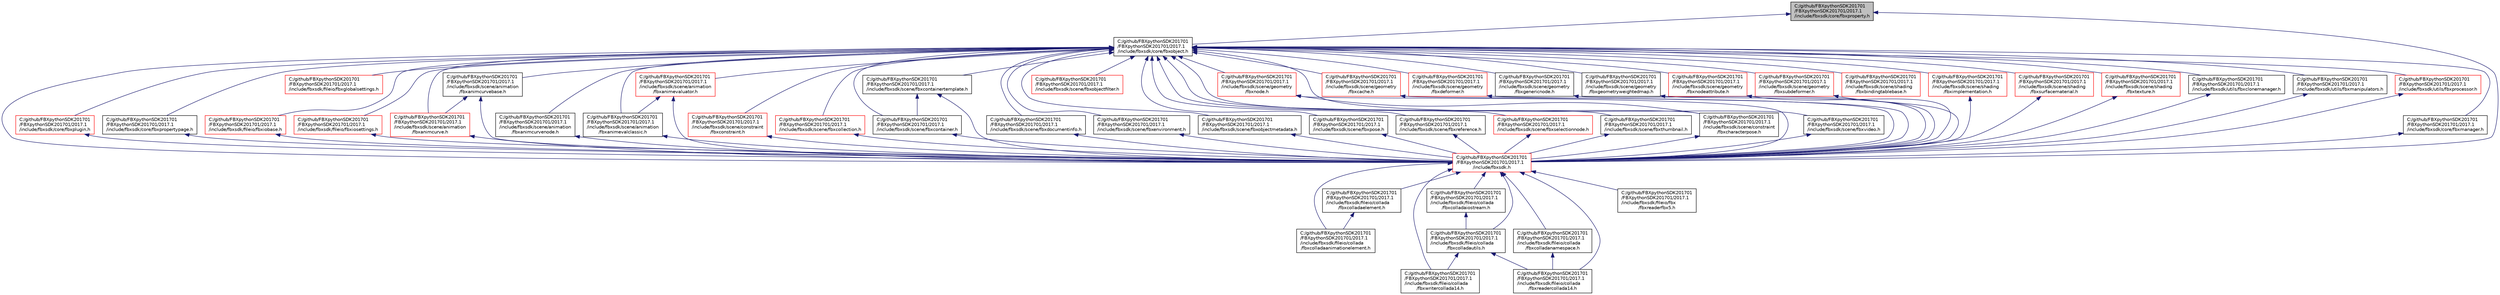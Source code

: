 digraph "C:/github/FBXpythonSDK201701/FBXpythonSDK201701/2017.1/include/fbxsdk/core/fbxproperty.h"
{
  edge [fontname="Helvetica",fontsize="10",labelfontname="Helvetica",labelfontsize="10"];
  node [fontname="Helvetica",fontsize="10",shape=record];
  Node46 [label="C:/github/FBXpythonSDK201701\l/FBXpythonSDK201701/2017.1\l/include/fbxsdk/core/fbxproperty.h",height=0.2,width=0.4,color="black", fillcolor="grey75", style="filled", fontcolor="black"];
  Node46 -> Node47 [dir="back",color="midnightblue",fontsize="10",style="solid",fontname="Helvetica"];
  Node47 [label="C:/github/FBXpythonSDK201701\l/FBXpythonSDK201701/2017.1\l/include/fbxsdk/core/fbxobject.h",height=0.2,width=0.4,color="black", fillcolor="white", style="filled",URL="$fbxobject_8h.html"];
  Node47 -> Node48 [dir="back",color="midnightblue",fontsize="10",style="solid",fontname="Helvetica"];
  Node48 [label="C:/github/FBXpythonSDK201701\l/FBXpythonSDK201701/2017.1\l/include/fbxsdk/core/fbxmanager.h",height=0.2,width=0.4,color="black", fillcolor="white", style="filled",URL="$fbxmanager_8h.html"];
  Node48 -> Node49 [dir="back",color="midnightblue",fontsize="10",style="solid",fontname="Helvetica"];
  Node49 [label="C:/github/FBXpythonSDK201701\l/FBXpythonSDK201701/2017.1\l/include/fbxsdk.h",height=0.2,width=0.4,color="red", fillcolor="white", style="filled",URL="$fbxsdk_8h.html"];
  Node49 -> Node50 [dir="back",color="midnightblue",fontsize="10",style="solid",fontname="Helvetica"];
  Node50 [label="C:/github/FBXpythonSDK201701\l/FBXpythonSDK201701/2017.1\l/include/fbxsdk/fileio/collada\l/fbxcolladaanimationelement.h",height=0.2,width=0.4,color="black", fillcolor="white", style="filled",URL="$fbxcolladaanimationelement_8h.html"];
  Node49 -> Node51 [dir="back",color="midnightblue",fontsize="10",style="solid",fontname="Helvetica"];
  Node51 [label="C:/github/FBXpythonSDK201701\l/FBXpythonSDK201701/2017.1\l/include/fbxsdk/fileio/collada\l/fbxcolladaelement.h",height=0.2,width=0.4,color="black", fillcolor="white", style="filled",URL="$fbxcolladaelement_8h.html"];
  Node51 -> Node50 [dir="back",color="midnightblue",fontsize="10",style="solid",fontname="Helvetica"];
  Node49 -> Node52 [dir="back",color="midnightblue",fontsize="10",style="solid",fontname="Helvetica"];
  Node52 [label="C:/github/FBXpythonSDK201701\l/FBXpythonSDK201701/2017.1\l/include/fbxsdk/fileio/collada\l/fbxcolladaiostream.h",height=0.2,width=0.4,color="black", fillcolor="white", style="filled",URL="$fbxcolladaiostream_8h.html"];
  Node52 -> Node53 [dir="back",color="midnightblue",fontsize="10",style="solid",fontname="Helvetica"];
  Node53 [label="C:/github/FBXpythonSDK201701\l/FBXpythonSDK201701/2017.1\l/include/fbxsdk/fileio/collada\l/fbxcolladautils.h",height=0.2,width=0.4,color="black", fillcolor="white", style="filled",URL="$fbxcolladautils_8h.html"];
  Node53 -> Node54 [dir="back",color="midnightblue",fontsize="10",style="solid",fontname="Helvetica"];
  Node54 [label="C:/github/FBXpythonSDK201701\l/FBXpythonSDK201701/2017.1\l/include/fbxsdk/fileio/collada\l/fbxreadercollada14.h",height=0.2,width=0.4,color="black", fillcolor="white", style="filled",URL="$fbxreadercollada14_8h.html"];
  Node53 -> Node55 [dir="back",color="midnightblue",fontsize="10",style="solid",fontname="Helvetica"];
  Node55 [label="C:/github/FBXpythonSDK201701\l/FBXpythonSDK201701/2017.1\l/include/fbxsdk/fileio/collada\l/fbxwritercollada14.h",height=0.2,width=0.4,color="black", fillcolor="white", style="filled",URL="$fbxwritercollada14_8h.html"];
  Node49 -> Node56 [dir="back",color="midnightblue",fontsize="10",style="solid",fontname="Helvetica"];
  Node56 [label="C:/github/FBXpythonSDK201701\l/FBXpythonSDK201701/2017.1\l/include/fbxsdk/fileio/collada\l/fbxcolladanamespace.h",height=0.2,width=0.4,color="black", fillcolor="white", style="filled",URL="$fbxcolladanamespace_8h.html"];
  Node56 -> Node54 [dir="back",color="midnightblue",fontsize="10",style="solid",fontname="Helvetica"];
  Node49 -> Node53 [dir="back",color="midnightblue",fontsize="10",style="solid",fontname="Helvetica"];
  Node49 -> Node54 [dir="back",color="midnightblue",fontsize="10",style="solid",fontname="Helvetica"];
  Node49 -> Node55 [dir="back",color="midnightblue",fontsize="10",style="solid",fontname="Helvetica"];
  Node49 -> Node57 [dir="back",color="midnightblue",fontsize="10",style="solid",fontname="Helvetica"];
  Node57 [label="C:/github/FBXpythonSDK201701\l/FBXpythonSDK201701/2017.1\l/include/fbxsdk/fileio/fbx\l/fbxreaderfbx5.h",height=0.2,width=0.4,color="black", fillcolor="white", style="filled",URL="$fbxreaderfbx5_8h.html"];
  Node47 -> Node63 [dir="back",color="midnightblue",fontsize="10",style="solid",fontname="Helvetica"];
  Node63 [label="C:/github/FBXpythonSDK201701\l/FBXpythonSDK201701/2017.1\l/include/fbxsdk/core/fbxplugin.h",height=0.2,width=0.4,color="red", fillcolor="white", style="filled",URL="$fbxplugin_8h.html"];
  Node63 -> Node49 [dir="back",color="midnightblue",fontsize="10",style="solid",fontname="Helvetica"];
  Node47 -> Node68 [dir="back",color="midnightblue",fontsize="10",style="solid",fontname="Helvetica"];
  Node68 [label="C:/github/FBXpythonSDK201701\l/FBXpythonSDK201701/2017.1\l/include/fbxsdk/core/fbxpropertypage.h",height=0.2,width=0.4,color="black", fillcolor="white", style="filled",URL="$fbxpropertypage_8h.html"];
  Node68 -> Node49 [dir="back",color="midnightblue",fontsize="10",style="solid",fontname="Helvetica"];
  Node47 -> Node69 [dir="back",color="midnightblue",fontsize="10",style="solid",fontname="Helvetica"];
  Node69 [label="C:/github/FBXpythonSDK201701\l/FBXpythonSDK201701/2017.1\l/include/fbxsdk/fileio/fbxglobalsettings.h",height=0.2,width=0.4,color="red", fillcolor="white", style="filled",URL="$fbxglobalsettings_8h.html"];
  Node47 -> Node76 [dir="back",color="midnightblue",fontsize="10",style="solid",fontname="Helvetica"];
  Node76 [label="C:/github/FBXpythonSDK201701\l/FBXpythonSDK201701/2017.1\l/include/fbxsdk/fileio/fbxiobase.h",height=0.2,width=0.4,color="red", fillcolor="white", style="filled",URL="$fbxiobase_8h.html"];
  Node76 -> Node49 [dir="back",color="midnightblue",fontsize="10",style="solid",fontname="Helvetica"];
  Node47 -> Node79 [dir="back",color="midnightblue",fontsize="10",style="solid",fontname="Helvetica"];
  Node79 [label="C:/github/FBXpythonSDK201701\l/FBXpythonSDK201701/2017.1\l/include/fbxsdk/fileio/fbxiosettings.h",height=0.2,width=0.4,color="red", fillcolor="white", style="filled",URL="$fbxiosettings_8h.html"];
  Node79 -> Node49 [dir="back",color="midnightblue",fontsize="10",style="solid",fontname="Helvetica"];
  Node47 -> Node81 [dir="back",color="midnightblue",fontsize="10",style="solid",fontname="Helvetica"];
  Node81 [label="C:/github/FBXpythonSDK201701\l/FBXpythonSDK201701/2017.1\l/include/fbxsdk/scene/animation\l/fbxanimcurve.h",height=0.2,width=0.4,color="red", fillcolor="white", style="filled",URL="$fbxanimcurve_8h.html"];
  Node81 -> Node49 [dir="back",color="midnightblue",fontsize="10",style="solid",fontname="Helvetica"];
  Node47 -> Node83 [dir="back",color="midnightblue",fontsize="10",style="solid",fontname="Helvetica"];
  Node83 [label="C:/github/FBXpythonSDK201701\l/FBXpythonSDK201701/2017.1\l/include/fbxsdk/scene/animation\l/fbxanimcurvebase.h",height=0.2,width=0.4,color="black", fillcolor="white", style="filled",URL="$fbxanimcurvebase_8h.html"];
  Node83 -> Node81 [dir="back",color="midnightblue",fontsize="10",style="solid",fontname="Helvetica"];
  Node83 -> Node49 [dir="back",color="midnightblue",fontsize="10",style="solid",fontname="Helvetica"];
  Node47 -> Node84 [dir="back",color="midnightblue",fontsize="10",style="solid",fontname="Helvetica"];
  Node84 [label="C:/github/FBXpythonSDK201701\l/FBXpythonSDK201701/2017.1\l/include/fbxsdk/scene/animation\l/fbxanimcurvenode.h",height=0.2,width=0.4,color="black", fillcolor="white", style="filled",URL="$fbxanimcurvenode_8h.html"];
  Node84 -> Node49 [dir="back",color="midnightblue",fontsize="10",style="solid",fontname="Helvetica"];
  Node47 -> Node85 [dir="back",color="midnightblue",fontsize="10",style="solid",fontname="Helvetica"];
  Node85 [label="C:/github/FBXpythonSDK201701\l/FBXpythonSDK201701/2017.1\l/include/fbxsdk/scene/animation\l/fbxanimevalclassic.h",height=0.2,width=0.4,color="black", fillcolor="white", style="filled",URL="$fbxanimevalclassic_8h.html"];
  Node85 -> Node49 [dir="back",color="midnightblue",fontsize="10",style="solid",fontname="Helvetica"];
  Node47 -> Node86 [dir="back",color="midnightblue",fontsize="10",style="solid",fontname="Helvetica"];
  Node86 [label="C:/github/FBXpythonSDK201701\l/FBXpythonSDK201701/2017.1\l/include/fbxsdk/scene/animation\l/fbxanimevaluator.h",height=0.2,width=0.4,color="red", fillcolor="white", style="filled",URL="$fbxanimevaluator_8h.html"];
  Node86 -> Node85 [dir="back",color="midnightblue",fontsize="10",style="solid",fontname="Helvetica"];
  Node86 -> Node49 [dir="back",color="midnightblue",fontsize="10",style="solid",fontname="Helvetica"];
  Node47 -> Node87 [dir="back",color="midnightblue",fontsize="10",style="solid",fontname="Helvetica"];
  Node87 [label="C:/github/FBXpythonSDK201701\l/FBXpythonSDK201701/2017.1\l/include/fbxsdk/scene/constraint\l/fbxcharacterpose.h",height=0.2,width=0.4,color="black", fillcolor="white", style="filled",URL="$fbxcharacterpose_8h.html"];
  Node87 -> Node49 [dir="back",color="midnightblue",fontsize="10",style="solid",fontname="Helvetica"];
  Node47 -> Node88 [dir="back",color="midnightblue",fontsize="10",style="solid",fontname="Helvetica"];
  Node88 [label="C:/github/FBXpythonSDK201701\l/FBXpythonSDK201701/2017.1\l/include/fbxsdk/scene/constraint\l/fbxconstraint.h",height=0.2,width=0.4,color="red", fillcolor="white", style="filled",URL="$fbxconstraint_8h.html"];
  Node88 -> Node49 [dir="back",color="midnightblue",fontsize="10",style="solid",fontname="Helvetica"];
  Node47 -> Node99 [dir="back",color="midnightblue",fontsize="10",style="solid",fontname="Helvetica"];
  Node99 [label="C:/github/FBXpythonSDK201701\l/FBXpythonSDK201701/2017.1\l/include/fbxsdk/scene/fbxcollection.h",height=0.2,width=0.4,color="red", fillcolor="white", style="filled",URL="$fbxcollection_8h.html"];
  Node99 -> Node49 [dir="back",color="midnightblue",fontsize="10",style="solid",fontname="Helvetica"];
  Node47 -> Node107 [dir="back",color="midnightblue",fontsize="10",style="solid",fontname="Helvetica"];
  Node107 [label="C:/github/FBXpythonSDK201701\l/FBXpythonSDK201701/2017.1\l/include/fbxsdk/scene/fbxcontainer.h",height=0.2,width=0.4,color="black", fillcolor="white", style="filled",URL="$fbxcontainer_8h.html"];
  Node107 -> Node49 [dir="back",color="midnightblue",fontsize="10",style="solid",fontname="Helvetica"];
  Node47 -> Node108 [dir="back",color="midnightblue",fontsize="10",style="solid",fontname="Helvetica"];
  Node108 [label="C:/github/FBXpythonSDK201701\l/FBXpythonSDK201701/2017.1\l/include/fbxsdk/scene/fbxcontainertemplate.h",height=0.2,width=0.4,color="black", fillcolor="white", style="filled",URL="$fbxcontainertemplate_8h.html"];
  Node108 -> Node107 [dir="back",color="midnightblue",fontsize="10",style="solid",fontname="Helvetica"];
  Node108 -> Node49 [dir="back",color="midnightblue",fontsize="10",style="solid",fontname="Helvetica"];
  Node47 -> Node109 [dir="back",color="midnightblue",fontsize="10",style="solid",fontname="Helvetica"];
  Node109 [label="C:/github/FBXpythonSDK201701\l/FBXpythonSDK201701/2017.1\l/include/fbxsdk/scene/fbxdocumentinfo.h",height=0.2,width=0.4,color="black", fillcolor="white", style="filled",URL="$fbxdocumentinfo_8h.html"];
  Node109 -> Node49 [dir="back",color="midnightblue",fontsize="10",style="solid",fontname="Helvetica"];
  Node47 -> Node110 [dir="back",color="midnightblue",fontsize="10",style="solid",fontname="Helvetica"];
  Node110 [label="C:/github/FBXpythonSDK201701\l/FBXpythonSDK201701/2017.1\l/include/fbxsdk/scene/fbxenvironment.h",height=0.2,width=0.4,color="black", fillcolor="white", style="filled",URL="$fbxenvironment_8h.html"];
  Node110 -> Node49 [dir="back",color="midnightblue",fontsize="10",style="solid",fontname="Helvetica"];
  Node47 -> Node111 [dir="back",color="midnightblue",fontsize="10",style="solid",fontname="Helvetica"];
  Node111 [label="C:/github/FBXpythonSDK201701\l/FBXpythonSDK201701/2017.1\l/include/fbxsdk/scene/fbxobjectfilter.h",height=0.2,width=0.4,color="red", fillcolor="white", style="filled",URL="$fbxobjectfilter_8h.html"];
  Node47 -> Node113 [dir="back",color="midnightblue",fontsize="10",style="solid",fontname="Helvetica"];
  Node113 [label="C:/github/FBXpythonSDK201701\l/FBXpythonSDK201701/2017.1\l/include/fbxsdk/scene/fbxobjectmetadata.h",height=0.2,width=0.4,color="black", fillcolor="white", style="filled",URL="$fbxobjectmetadata_8h.html"];
  Node113 -> Node49 [dir="back",color="midnightblue",fontsize="10",style="solid",fontname="Helvetica"];
  Node47 -> Node114 [dir="back",color="midnightblue",fontsize="10",style="solid",fontname="Helvetica"];
  Node114 [label="C:/github/FBXpythonSDK201701\l/FBXpythonSDK201701/2017.1\l/include/fbxsdk/scene/fbxpose.h",height=0.2,width=0.4,color="black", fillcolor="white", style="filled",URL="$fbxpose_8h.html"];
  Node114 -> Node49 [dir="back",color="midnightblue",fontsize="10",style="solid",fontname="Helvetica"];
  Node47 -> Node115 [dir="back",color="midnightblue",fontsize="10",style="solid",fontname="Helvetica"];
  Node115 [label="C:/github/FBXpythonSDK201701\l/FBXpythonSDK201701/2017.1\l/include/fbxsdk/scene/fbxreference.h",height=0.2,width=0.4,color="black", fillcolor="white", style="filled",URL="$fbxreference_8h.html"];
  Node115 -> Node49 [dir="back",color="midnightblue",fontsize="10",style="solid",fontname="Helvetica"];
  Node47 -> Node116 [dir="back",color="midnightblue",fontsize="10",style="solid",fontname="Helvetica"];
  Node116 [label="C:/github/FBXpythonSDK201701\l/FBXpythonSDK201701/2017.1\l/include/fbxsdk/scene/fbxselectionnode.h",height=0.2,width=0.4,color="red", fillcolor="white", style="filled",URL="$fbxselectionnode_8h.html"];
  Node116 -> Node49 [dir="back",color="midnightblue",fontsize="10",style="solid",fontname="Helvetica"];
  Node47 -> Node117 [dir="back",color="midnightblue",fontsize="10",style="solid",fontname="Helvetica"];
  Node117 [label="C:/github/FBXpythonSDK201701\l/FBXpythonSDK201701/2017.1\l/include/fbxsdk/scene/fbxthumbnail.h",height=0.2,width=0.4,color="black", fillcolor="white", style="filled",URL="$fbxthumbnail_8h.html"];
  Node117 -> Node49 [dir="back",color="midnightblue",fontsize="10",style="solid",fontname="Helvetica"];
  Node47 -> Node118 [dir="back",color="midnightblue",fontsize="10",style="solid",fontname="Helvetica"];
  Node118 [label="C:/github/FBXpythonSDK201701\l/FBXpythonSDK201701/2017.1\l/include/fbxsdk/scene/fbxvideo.h",height=0.2,width=0.4,color="black", fillcolor="white", style="filled",URL="$fbxvideo_8h.html"];
  Node118 -> Node49 [dir="back",color="midnightblue",fontsize="10",style="solid",fontname="Helvetica"];
  Node47 -> Node119 [dir="back",color="midnightblue",fontsize="10",style="solid",fontname="Helvetica"];
  Node119 [label="C:/github/FBXpythonSDK201701\l/FBXpythonSDK201701/2017.1\l/include/fbxsdk/scene/geometry\l/fbxcache.h",height=0.2,width=0.4,color="red", fillcolor="white", style="filled",URL="$fbxcache_8h.html"];
  Node119 -> Node49 [dir="back",color="midnightblue",fontsize="10",style="solid",fontname="Helvetica"];
  Node47 -> Node122 [dir="back",color="midnightblue",fontsize="10",style="solid",fontname="Helvetica"];
  Node122 [label="C:/github/FBXpythonSDK201701\l/FBXpythonSDK201701/2017.1\l/include/fbxsdk/scene/geometry\l/fbxdeformer.h",height=0.2,width=0.4,color="red", fillcolor="white", style="filled",URL="$fbxdeformer_8h.html"];
  Node122 -> Node49 [dir="back",color="midnightblue",fontsize="10",style="solid",fontname="Helvetica"];
  Node47 -> Node135 [dir="back",color="midnightblue",fontsize="10",style="solid",fontname="Helvetica"];
  Node135 [label="C:/github/FBXpythonSDK201701\l/FBXpythonSDK201701/2017.1\l/include/fbxsdk/scene/geometry\l/fbxgenericnode.h",height=0.2,width=0.4,color="black", fillcolor="white", style="filled",URL="$fbxgenericnode_8h.html"];
  Node135 -> Node49 [dir="back",color="midnightblue",fontsize="10",style="solid",fontname="Helvetica"];
  Node47 -> Node136 [dir="back",color="midnightblue",fontsize="10",style="solid",fontname="Helvetica"];
  Node136 [label="C:/github/FBXpythonSDK201701\l/FBXpythonSDK201701/2017.1\l/include/fbxsdk/scene/geometry\l/fbxgeometryweightedmap.h",height=0.2,width=0.4,color="black", fillcolor="white", style="filled",URL="$fbxgeometryweightedmap_8h.html"];
  Node136 -> Node49 [dir="back",color="midnightblue",fontsize="10",style="solid",fontname="Helvetica"];
  Node47 -> Node137 [dir="back",color="midnightblue",fontsize="10",style="solid",fontname="Helvetica"];
  Node137 [label="C:/github/FBXpythonSDK201701\l/FBXpythonSDK201701/2017.1\l/include/fbxsdk/scene/geometry\l/fbxnode.h",height=0.2,width=0.4,color="red", fillcolor="white", style="filled",URL="$fbxnode_8h.html"];
  Node137 -> Node87 [dir="back",color="midnightblue",fontsize="10",style="solid",fontname="Helvetica"];
  Node137 -> Node49 [dir="back",color="midnightblue",fontsize="10",style="solid",fontname="Helvetica"];
  Node47 -> Node140 [dir="back",color="midnightblue",fontsize="10",style="solid",fontname="Helvetica"];
  Node140 [label="C:/github/FBXpythonSDK201701\l/FBXpythonSDK201701/2017.1\l/include/fbxsdk/scene/geometry\l/fbxnodeattribute.h",height=0.2,width=0.4,color="red", fillcolor="white", style="filled",URL="$fbxnodeattribute_8h.html"];
  Node140 -> Node49 [dir="back",color="midnightblue",fontsize="10",style="solid",fontname="Helvetica"];
  Node47 -> Node154 [dir="back",color="midnightblue",fontsize="10",style="solid",fontname="Helvetica"];
  Node154 [label="C:/github/FBXpythonSDK201701\l/FBXpythonSDK201701/2017.1\l/include/fbxsdk/scene/geometry\l/fbxsubdeformer.h",height=0.2,width=0.4,color="red", fillcolor="white", style="filled",URL="$fbxsubdeformer_8h.html"];
  Node154 -> Node49 [dir="back",color="midnightblue",fontsize="10",style="solid",fontname="Helvetica"];
  Node47 -> Node157 [dir="back",color="midnightblue",fontsize="10",style="solid",fontname="Helvetica"];
  Node157 [label="C:/github/FBXpythonSDK201701\l/FBXpythonSDK201701/2017.1\l/include/fbxsdk/scene/shading\l/fbxbindingtablebase.h",height=0.2,width=0.4,color="red", fillcolor="white", style="filled",URL="$fbxbindingtablebase_8h.html"];
  Node47 -> Node162 [dir="back",color="midnightblue",fontsize="10",style="solid",fontname="Helvetica"];
  Node162 [label="C:/github/FBXpythonSDK201701\l/FBXpythonSDK201701/2017.1\l/include/fbxsdk/scene/shading\l/fbximplementation.h",height=0.2,width=0.4,color="red", fillcolor="white", style="filled",URL="$fbximplementation_8h.html"];
  Node162 -> Node49 [dir="back",color="midnightblue",fontsize="10",style="solid",fontname="Helvetica"];
  Node47 -> Node163 [dir="back",color="midnightblue",fontsize="10",style="solid",fontname="Helvetica"];
  Node163 [label="C:/github/FBXpythonSDK201701\l/FBXpythonSDK201701/2017.1\l/include/fbxsdk/scene/shading\l/fbxsurfacematerial.h",height=0.2,width=0.4,color="red", fillcolor="white", style="filled",URL="$fbxsurfacematerial_8h.html"];
  Node163 -> Node49 [dir="back",color="midnightblue",fontsize="10",style="solid",fontname="Helvetica"];
  Node47 -> Node169 [dir="back",color="midnightblue",fontsize="10",style="solid",fontname="Helvetica"];
  Node169 [label="C:/github/FBXpythonSDK201701\l/FBXpythonSDK201701/2017.1\l/include/fbxsdk/scene/shading\l/fbxtexture.h",height=0.2,width=0.4,color="red", fillcolor="white", style="filled",URL="$fbxtexture_8h.html"];
  Node169 -> Node49 [dir="back",color="midnightblue",fontsize="10",style="solid",fontname="Helvetica"];
  Node47 -> Node173 [dir="back",color="midnightblue",fontsize="10",style="solid",fontname="Helvetica"];
  Node173 [label="C:/github/FBXpythonSDK201701\l/FBXpythonSDK201701/2017.1\l/include/fbxsdk/utils/fbxclonemanager.h",height=0.2,width=0.4,color="black", fillcolor="white", style="filled",URL="$fbxclonemanager_8h.html"];
  Node173 -> Node49 [dir="back",color="midnightblue",fontsize="10",style="solid",fontname="Helvetica"];
  Node47 -> Node143 [dir="back",color="midnightblue",fontsize="10",style="solid",fontname="Helvetica"];
  Node143 [label="C:/github/FBXpythonSDK201701\l/FBXpythonSDK201701/2017.1\l/include/fbxsdk/utils/fbxmanipulators.h",height=0.2,width=0.4,color="black", fillcolor="white", style="filled",URL="$fbxmanipulators_8h.html"];
  Node143 -> Node49 [dir="back",color="midnightblue",fontsize="10",style="solid",fontname="Helvetica"];
  Node47 -> Node174 [dir="back",color="midnightblue",fontsize="10",style="solid",fontname="Helvetica"];
  Node174 [label="C:/github/FBXpythonSDK201701\l/FBXpythonSDK201701/2017.1\l/include/fbxsdk/utils/fbxprocessor.h",height=0.2,width=0.4,color="red", fillcolor="white", style="filled",URL="$fbxprocessor_8h.html"];
  Node174 -> Node49 [dir="back",color="midnightblue",fontsize="10",style="solid",fontname="Helvetica"];
  Node47 -> Node49 [dir="back",color="midnightblue",fontsize="10",style="solid",fontname="Helvetica"];
  Node46 -> Node49 [dir="back",color="midnightblue",fontsize="10",style="solid",fontname="Helvetica"];
}
